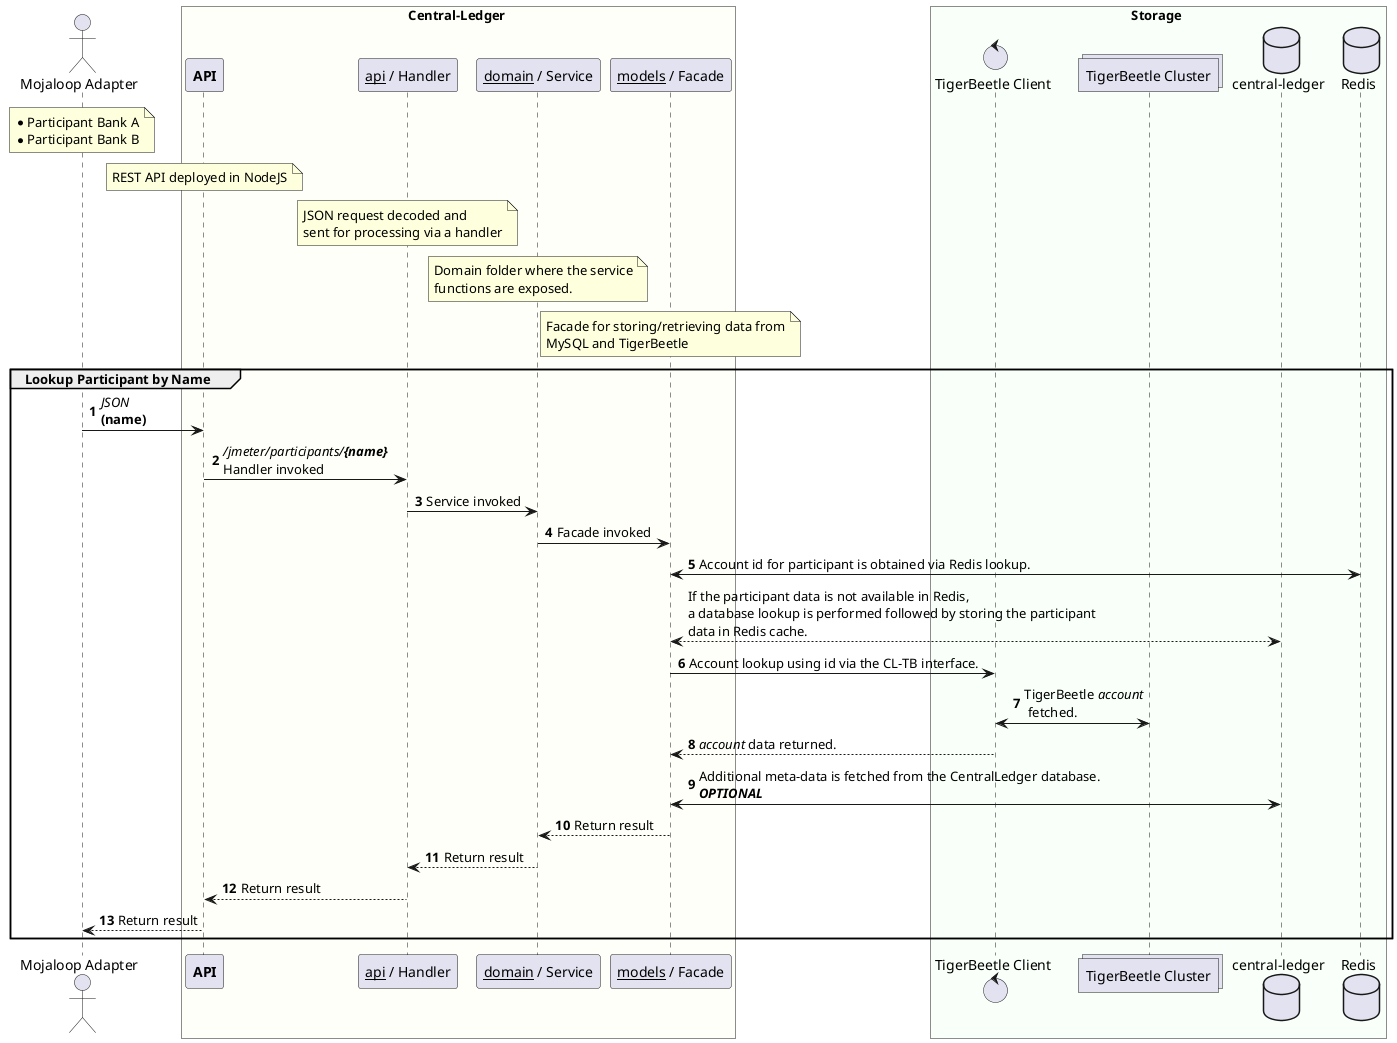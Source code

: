 @startuml

actor "Mojaloop Adapter" as dfsp
note over dfsp
    * Participant Bank A
    * Participant Bank B
end note

box Central-Ledger #FFFFF9
    participant "**API**" as cl_api
    participant "__api__ / Handler" as cl_handler
    participant "__domain__ / Service" as cl_domain
    participant "__models__ / Facade" as cl_facade

    note over cl_api
        REST API deployed in NodeJS
    end note

    note over cl_handler
        JSON request decoded and
        sent for processing via a handler
    end note

    note over cl_domain
        Domain folder where the service
        functions are exposed.
    end note

    note over cl_facade
        Facade for storing/retrieving data from
        MySQL and TigerBeetle
    end note
end box

box Storage #F9FFF9
    control "TigerBeetle Client" as tb_client
    collections "TigerBeetle Cluster" as tb_nodes
    database "central-ledger" as cl_db
    database "Redis" as redis_cache
end box

autonumber
group Lookup Participant by Name
    dfsp -> cl_api : //JSON// \n**(name)**
    cl_api -> cl_handler : ///jmeter/participants/**{name}**// \nHandler invoked
    cl_handler -> cl_domain : Service invoked
    cl_domain -> cl_facade : Facade invoked
    cl_facade <-> redis_cache : Account id for participant is obtained via Redis lookup.
    autonumber stop
    cl_facade <--> cl_db : If the participant data is not available in Redis, \na database lookup is performed followed by storing the participant\ndata in Redis cache.
    autonumber resume
    cl_facade -> tb_client : Account lookup using id via the CL-TB interface.
    tb_client <-> tb_nodes : TigerBeetle //account//\n fetched.
    tb_client --> cl_facade : //account// data returned.
    cl_facade <-> cl_db : Additional meta-data is fetched from the CentralLedger database.\n**//OPTIONAL//**
    cl_facade --> cl_domain : Return result
    cl_domain --> cl_handler : Return result
    cl_handler --> cl_api : Return result
    cl_api --> dfsp : Return result
end

@enduml
